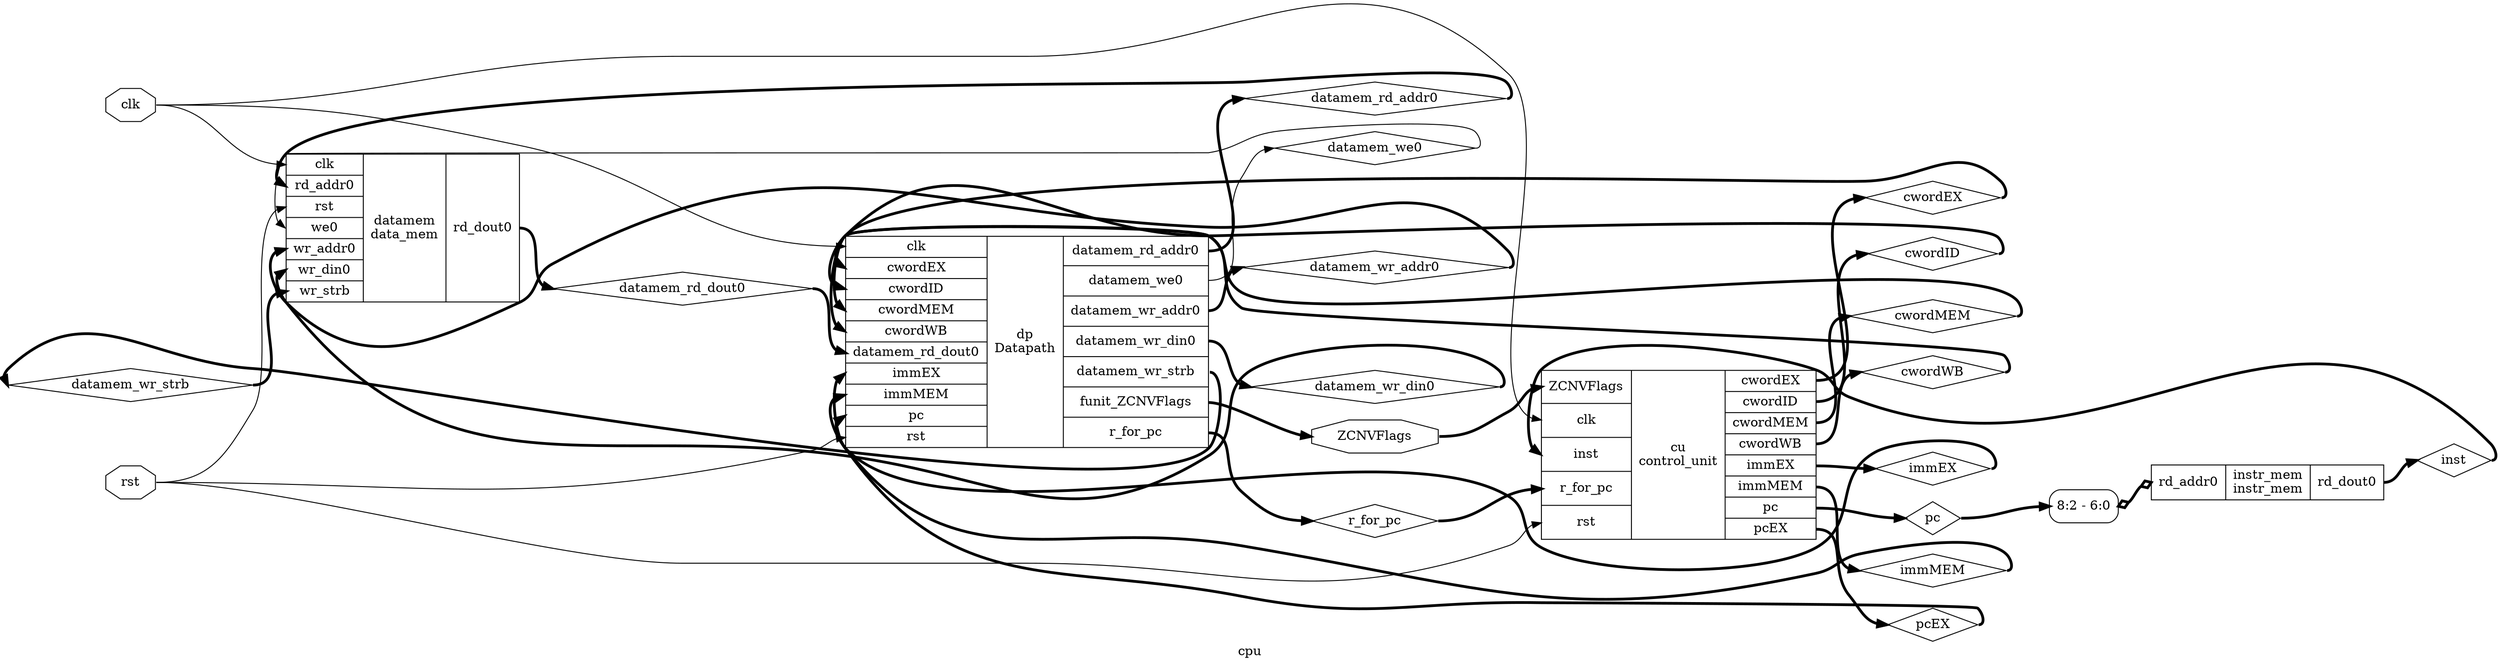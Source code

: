 digraph "cpu" {
label="cpu";
rankdir="LR";
remincross=true;
n1 [ shape=diamond, label="datamem_wr_strb", color="black", fontcolor="black" ];
n2 [ shape=diamond, label="datamem_wr_din0", color="black", fontcolor="black" ];
n3 [ shape=diamond, label="datamem_wr_addr0", color="black", fontcolor="black" ];
n4 [ shape=diamond, label="datamem_rd_dout0", color="black", fontcolor="black" ];
n5 [ shape=diamond, label="datamem_rd_addr0", color="black", fontcolor="black" ];
n6 [ shape=diamond, label="datamem_we0", color="black", fontcolor="black" ];
n7 [ shape=octagon, label="ZCNVFlags", color="black", fontcolor="black" ];
n8 [ shape=diamond, label="pcEX", color="black", fontcolor="black" ];
n9 [ shape=diamond, label="pc", color="black", fontcolor="black" ];
n10 [ shape=diamond, label="immMEM", color="black", fontcolor="black" ];
n11 [ shape=diamond, label="immEX", color="black", fontcolor="black" ];
n12 [ shape=diamond, label="inst", color="black", fontcolor="black" ];
n13 [ shape=diamond, label="cwordWB", color="black", fontcolor="black" ];
n14 [ shape=diamond, label="cwordMEM", color="black", fontcolor="black" ];
n15 [ shape=diamond, label="cwordEX", color="black", fontcolor="black" ];
n16 [ shape=diamond, label="cwordID", color="black", fontcolor="black" ];
n17 [ shape=diamond, label="r_for_pc", color="black", fontcolor="black" ];
n18 [ shape=octagon, label="rst", color="black", fontcolor="black" ];
n19 [ shape=octagon, label="clk", color="black", fontcolor="black" ];
c26 [ shape=record, label="{{<p19> clk|<p20> rd_addr0|<p18> rst|<p21> we0|<p22> wr_addr0|<p23> wr_din0|<p24> wr_strb}|datamem\ndata_mem|{<p25> rd_dout0}}" ];
c27 [ shape=record, label="{{<p20> rd_addr0}|instr_mem\ninstr_mem|{<p25> rd_dout0}}" ];
x0 [ shape=record, style=rounded, label="<s0> 8:2 - 6:0 " ];
x0:e -> c27:p20:w [arrowhead=odiamond, arrowtail=odiamond, dir=both, color="black", style="setlinewidth(3)", label=""];
c29 [ shape=record, label="{{<p19> clk|<p15> cwordEX|<p16> cwordID|<p14> cwordMEM|<p13> cwordWB|<p4> datamem_rd_dout0|<p11> immEX|<p10> immMEM|<p9> pc|<p18> rst}|dp\nDatapath|{<p5> datamem_rd_addr0|<p6> datamem_we0|<p3> datamem_wr_addr0|<p2> datamem_wr_din0|<p1> datamem_wr_strb|<p28> funit_ZCNVFlags|<p17> r_for_pc}}" ];
c30 [ shape=record, label="{{<p7> ZCNVFlags|<p19> clk|<p12> inst|<p17> r_for_pc|<p18> rst}|cu\ncontrol_unit|{<p15> cwordEX|<p16> cwordID|<p14> cwordMEM|<p13> cwordWB|<p11> immEX|<p10> immMEM|<p9> pc|<p8> pcEX}}" ];
c29:p1:e -> n1:w [color="black", style="setlinewidth(3)", label=""];
n1:e -> c26:p24:w [color="black", style="setlinewidth(3)", label=""];
c30:p10:e -> n10:w [color="black", style="setlinewidth(3)", label=""];
n10:e -> c29:p10:w [color="black", style="setlinewidth(3)", label=""];
c30:p11:e -> n11:w [color="black", style="setlinewidth(3)", label=""];
n11:e -> c29:p11:w [color="black", style="setlinewidth(3)", label=""];
c27:p25:e -> n12:w [color="black", style="setlinewidth(3)", label=""];
n12:e -> c30:p12:w [color="black", style="setlinewidth(3)", label=""];
c30:p13:e -> n13:w [color="black", style="setlinewidth(3)", label=""];
n13:e -> c29:p13:w [color="black", style="setlinewidth(3)", label=""];
c30:p14:e -> n14:w [color="black", style="setlinewidth(3)", label=""];
n14:e -> c29:p14:w [color="black", style="setlinewidth(3)", label=""];
c30:p15:e -> n15:w [color="black", style="setlinewidth(3)", label=""];
n15:e -> c29:p15:w [color="black", style="setlinewidth(3)", label=""];
c30:p16:e -> n16:w [color="black", style="setlinewidth(3)", label=""];
n16:e -> c29:p16:w [color="black", style="setlinewidth(3)", label=""];
c29:p17:e -> n17:w [color="black", style="setlinewidth(3)", label=""];
n17:e -> c30:p17:w [color="black", style="setlinewidth(3)", label=""];
n18:e -> c26:p18:w [color="black", label=""];
n18:e -> c29:p18:w [color="black", label=""];
n18:e -> c30:p18:w [color="black", label=""];
n19:e -> c26:p19:w [color="black", label=""];
n19:e -> c29:p19:w [color="black", label=""];
n19:e -> c30:p19:w [color="black", label=""];
c29:p2:e -> n2:w [color="black", style="setlinewidth(3)", label=""];
n2:e -> c26:p23:w [color="black", style="setlinewidth(3)", label=""];
c29:p3:e -> n3:w [color="black", style="setlinewidth(3)", label=""];
n3:e -> c26:p22:w [color="black", style="setlinewidth(3)", label=""];
c26:p25:e -> n4:w [color="black", style="setlinewidth(3)", label=""];
n4:e -> c29:p4:w [color="black", style="setlinewidth(3)", label=""];
c29:p5:e -> n5:w [color="black", style="setlinewidth(3)", label=""];
n5:e -> c26:p20:w [color="black", style="setlinewidth(3)", label=""];
c29:p6:e -> n6:w [color="black", label=""];
n6:e -> c26:p21:w [color="black", label=""];
c29:p28:e -> n7:w [color="black", style="setlinewidth(3)", label=""];
n7:e -> c30:p7:w [color="black", style="setlinewidth(3)", label=""];
c30:p8:e -> n8:w [color="black", style="setlinewidth(3)", label=""];
n8:e -> c29:p9:w [color="black", style="setlinewidth(3)", label=""];
c30:p9:e -> n9:w [color="black", style="setlinewidth(3)", label=""];
n9:e -> x0:s0:w [color="black", style="setlinewidth(3)", label=""];
}
